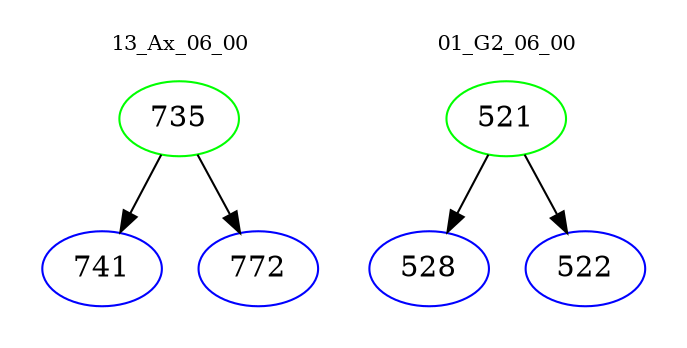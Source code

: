 digraph{
subgraph cluster_0 {
color = white
label = "13_Ax_06_00";
fontsize=10;
T0_735 [label="735", color="green"]
T0_735 -> T0_741 [color="black"]
T0_741 [label="741", color="blue"]
T0_735 -> T0_772 [color="black"]
T0_772 [label="772", color="blue"]
}
subgraph cluster_1 {
color = white
label = "01_G2_06_00";
fontsize=10;
T1_521 [label="521", color="green"]
T1_521 -> T1_528 [color="black"]
T1_528 [label="528", color="blue"]
T1_521 -> T1_522 [color="black"]
T1_522 [label="522", color="blue"]
}
}
